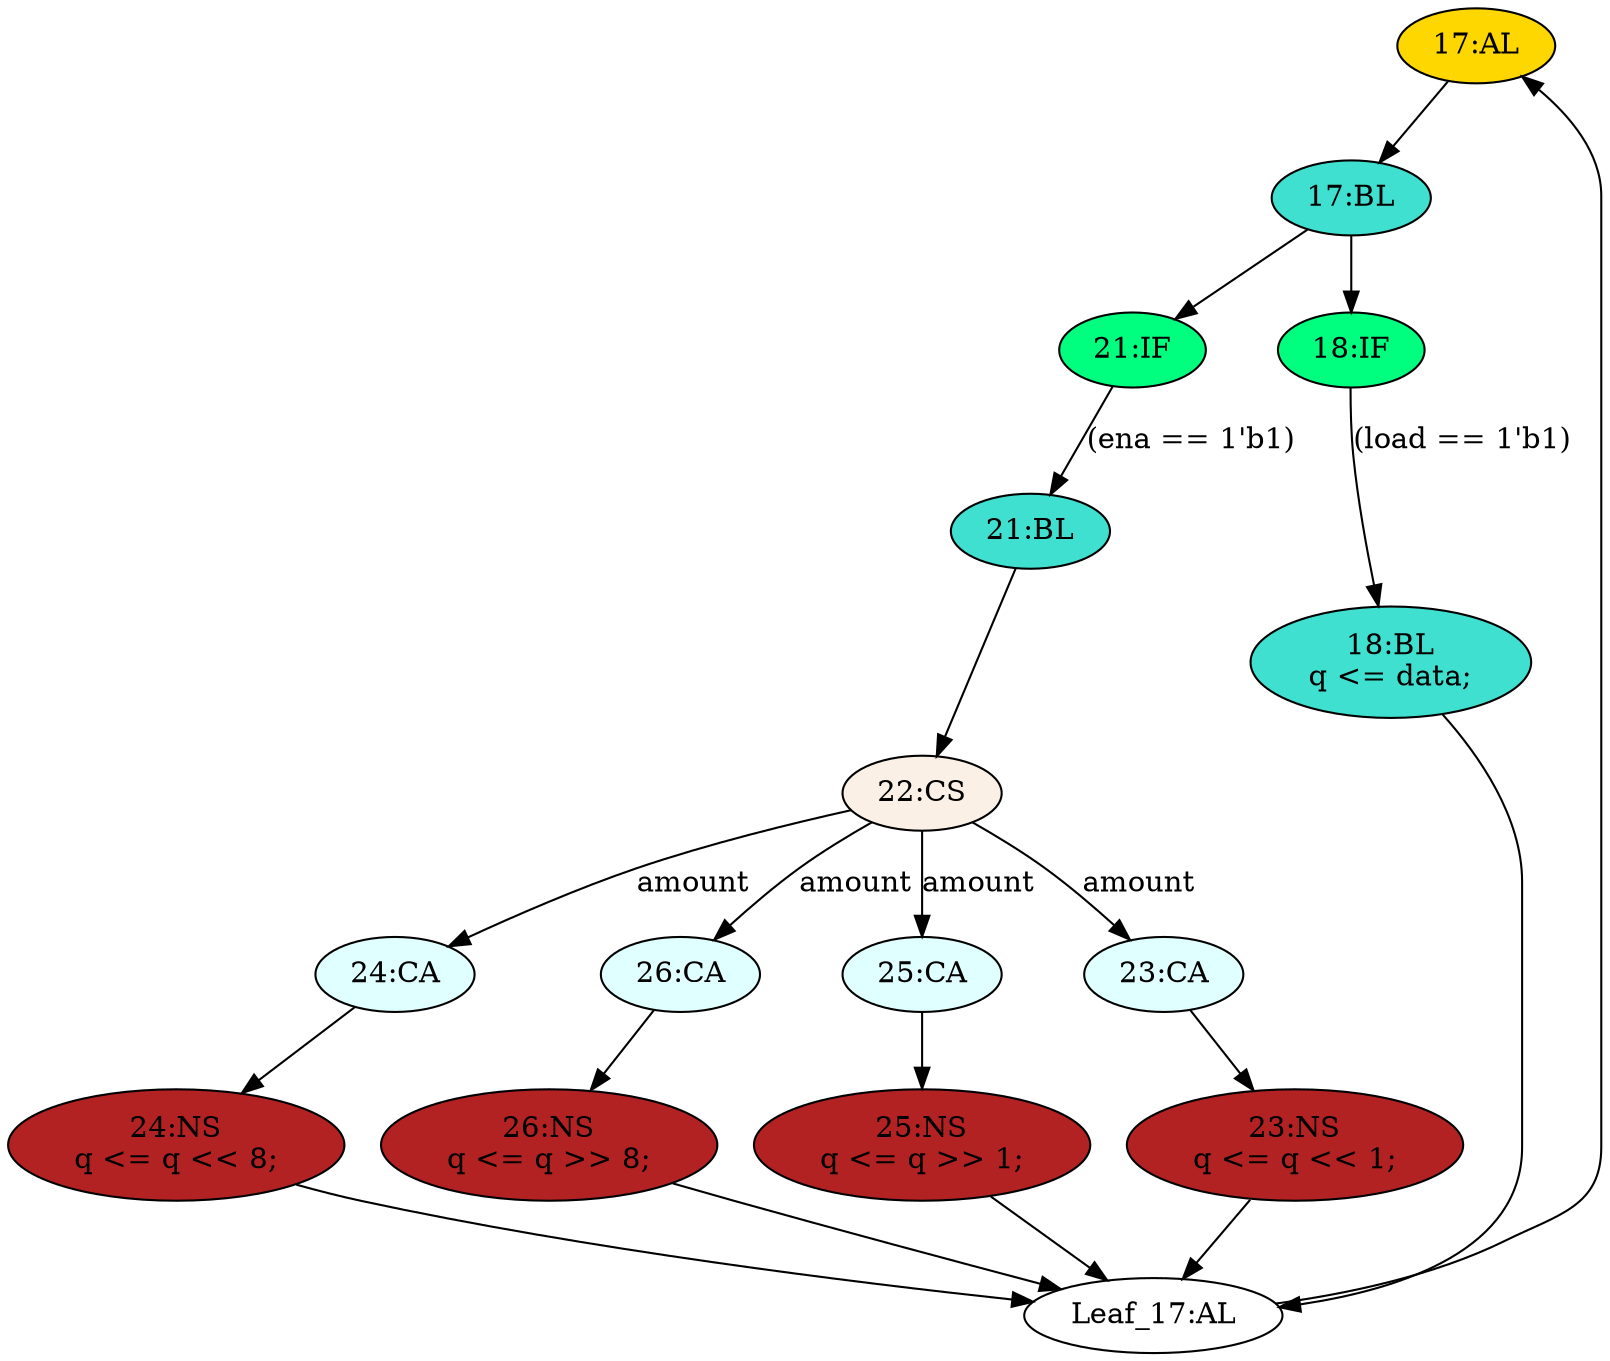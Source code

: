 strict digraph "compose( ,  )" {
	node [label="\N"];
	"17:AL"	[ast="<pyverilog.vparser.ast.Always object at 0x7f3d32677090>",
		clk_sens=True,
		fillcolor=gold,
		label="17:AL",
		sens="['clk']",
		statements="[]",
		style=filled,
		typ=Always,
		use_var="['q', 'ena', 'amount', 'data', 'load']"];
	"17:BL"	[ast="<pyverilog.vparser.ast.Block object at 0x7f3d32663d10>",
		fillcolor=turquoise,
		label="17:BL",
		statements="[]",
		style=filled,
		typ=Block];
	"17:AL" -> "17:BL"	[cond="[]",
		lineno=None];
	"24:CA"	[ast="<pyverilog.vparser.ast.Case object at 0x7f3d32666850>",
		fillcolor=lightcyan,
		label="24:CA",
		statements="[]",
		style=filled,
		typ=Case];
	"24:NS"	[ast="<pyverilog.vparser.ast.NonblockingSubstitution object at 0x7f3d32666350>",
		fillcolor=firebrick,
		label="24:NS
q <= q << 8;",
		statements="[<pyverilog.vparser.ast.NonblockingSubstitution object at 0x7f3d32666350>]",
		style=filled,
		typ=NonblockingSubstitution];
	"24:CA" -> "24:NS"	[cond="[]",
		lineno=None];
	"21:BL"	[ast="<pyverilog.vparser.ast.Block object at 0x7f3d323cebd0>",
		fillcolor=turquoise,
		label="21:BL",
		statements="[]",
		style=filled,
		typ=Block];
	"22:CS"	[ast="<pyverilog.vparser.ast.CaseStatement object at 0x7f3d33eff450>",
		fillcolor=linen,
		label="22:CS",
		statements="[]",
		style=filled,
		typ=CaseStatement];
	"21:BL" -> "22:CS"	[cond="[]",
		lineno=None];
	"23:NS"	[ast="<pyverilog.vparser.ast.NonblockingSubstitution object at 0x7f3d3267dd10>",
		fillcolor=firebrick,
		label="23:NS
q <= q << 1;",
		statements="[<pyverilog.vparser.ast.NonblockingSubstitution object at 0x7f3d3267dd10>]",
		style=filled,
		typ=NonblockingSubstitution];
	"Leaf_17:AL"	[def_var="['q']",
		label="Leaf_17:AL"];
	"23:NS" -> "Leaf_17:AL"	[cond="[]",
		lineno=None];
	"18:BL"	[ast="<pyverilog.vparser.ast.Block object at 0x7f3d326634d0>",
		fillcolor=turquoise,
		label="18:BL
q <= data;",
		statements="[<pyverilog.vparser.ast.NonblockingSubstitution object at 0x7f3d32663ed0>]",
		style=filled,
		typ=Block];
	"18:BL" -> "Leaf_17:AL"	[cond="[]",
		lineno=None];
	"26:NS"	[ast="<pyverilog.vparser.ast.NonblockingSubstitution object at 0x7f3d32686150>",
		fillcolor=firebrick,
		label="26:NS
q <= q >> 8;",
		statements="[<pyverilog.vparser.ast.NonblockingSubstitution object at 0x7f3d32686150>]",
		style=filled,
		typ=NonblockingSubstitution];
	"26:NS" -> "Leaf_17:AL"	[cond="[]",
		lineno=None];
	"21:IF"	[ast="<pyverilog.vparser.ast.IfStatement object at 0x7f3d323cecd0>",
		fillcolor=springgreen,
		label="21:IF",
		statements="[]",
		style=filled,
		typ=IfStatement];
	"21:IF" -> "21:BL"	[cond="['ena']",
		label="(ena == 1'b1)",
		lineno=21];
	"25:NS"	[ast="<pyverilog.vparser.ast.NonblockingSubstitution object at 0x7f3d3279ee50>",
		fillcolor=firebrick,
		label="25:NS
q <= q >> 1;",
		statements="[<pyverilog.vparser.ast.NonblockingSubstitution object at 0x7f3d3279ee50>]",
		style=filled,
		typ=NonblockingSubstitution];
	"25:NS" -> "Leaf_17:AL"	[cond="[]",
		lineno=None];
	"17:BL" -> "21:IF"	[cond="[]",
		lineno=None];
	"18:IF"	[ast="<pyverilog.vparser.ast.IfStatement object at 0x7f3d32663110>",
		fillcolor=springgreen,
		label="18:IF",
		statements="[]",
		style=filled,
		typ=IfStatement];
	"17:BL" -> "18:IF"	[cond="[]",
		lineno=None];
	"22:CS" -> "24:CA"	[cond="['amount']",
		label=amount,
		lineno=22];
	"26:CA"	[ast="<pyverilog.vparser.ast.Case object at 0x7f3d326ea150>",
		fillcolor=lightcyan,
		label="26:CA",
		statements="[]",
		style=filled,
		typ=Case];
	"22:CS" -> "26:CA"	[cond="['amount']",
		label=amount,
		lineno=22];
	"25:CA"	[ast="<pyverilog.vparser.ast.Case object at 0x7f3d32666290>",
		fillcolor=lightcyan,
		label="25:CA",
		statements="[]",
		style=filled,
		typ=Case];
	"22:CS" -> "25:CA"	[cond="['amount']",
		label=amount,
		lineno=22];
	"23:CA"	[ast="<pyverilog.vparser.ast.Case object at 0x7f3d32671250>",
		fillcolor=lightcyan,
		label="23:CA",
		statements="[]",
		style=filled,
		typ=Case];
	"22:CS" -> "23:CA"	[cond="['amount']",
		label=amount,
		lineno=22];
	"24:NS" -> "Leaf_17:AL"	[cond="[]",
		lineno=None];
	"26:CA" -> "26:NS"	[cond="[]",
		lineno=None];
	"25:CA" -> "25:NS"	[cond="[]",
		lineno=None];
	"18:IF" -> "18:BL"	[cond="['load']",
		label="(load == 1'b1)",
		lineno=18];
	"23:CA" -> "23:NS"	[cond="[]",
		lineno=None];
	"Leaf_17:AL" -> "17:AL";
}
